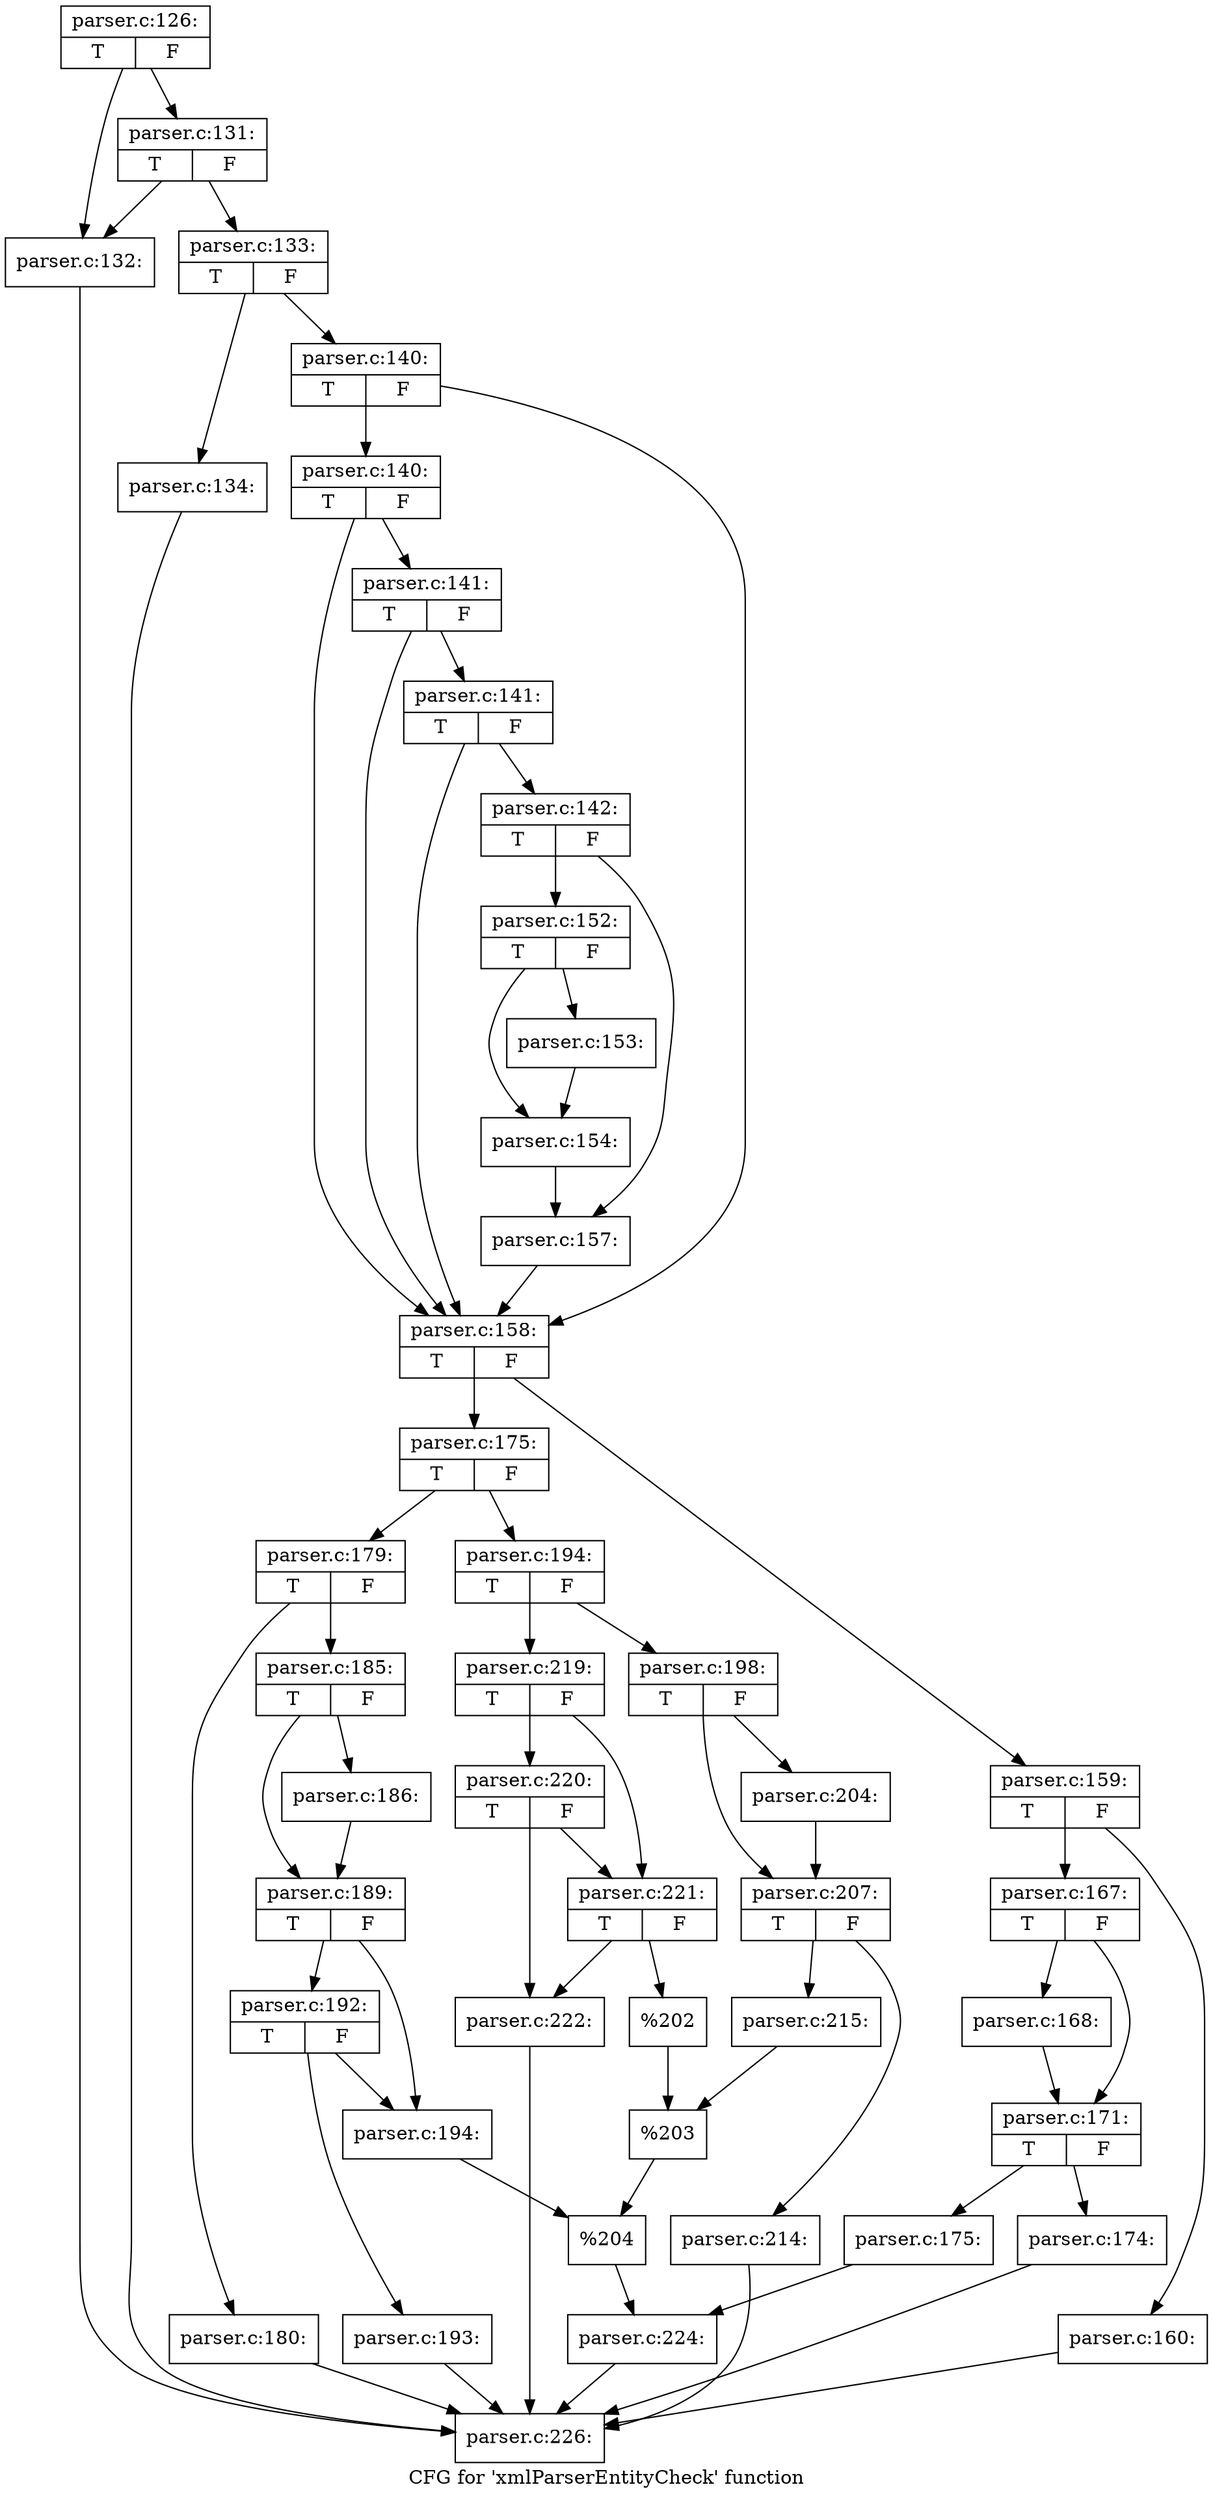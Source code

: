 digraph "CFG for 'xmlParserEntityCheck' function" {
	label="CFG for 'xmlParserEntityCheck' function";

	Node0x602f720 [shape=record,label="{parser.c:126:|{<s0>T|<s1>F}}"];
	Node0x602f720 -> Node0x6031990;
	Node0x602f720 -> Node0x6031a30;
	Node0x6031a30 [shape=record,label="{parser.c:131:|{<s0>T|<s1>F}}"];
	Node0x6031a30 -> Node0x6031990;
	Node0x6031a30 -> Node0x60319e0;
	Node0x6031990 [shape=record,label="{parser.c:132:}"];
	Node0x6031990 -> Node0x602b960;
	Node0x60319e0 [shape=record,label="{parser.c:133:|{<s0>T|<s1>F}}"];
	Node0x60319e0 -> Node0x60322d0;
	Node0x60319e0 -> Node0x6032320;
	Node0x60322d0 [shape=record,label="{parser.c:134:}"];
	Node0x60322d0 -> Node0x602b960;
	Node0x6032320 [shape=record,label="{parser.c:140:|{<s0>T|<s1>F}}"];
	Node0x6032320 -> Node0x6032b50;
	Node0x6032320 -> Node0x6032a00;
	Node0x6032b50 [shape=record,label="{parser.c:140:|{<s0>T|<s1>F}}"];
	Node0x6032b50 -> Node0x6032ad0;
	Node0x6032b50 -> Node0x6032a00;
	Node0x6032ad0 [shape=record,label="{parser.c:141:|{<s0>T|<s1>F}}"];
	Node0x6032ad0 -> Node0x6032a50;
	Node0x6032ad0 -> Node0x6032a00;
	Node0x6032a50 [shape=record,label="{parser.c:141:|{<s0>T|<s1>F}}"];
	Node0x6032a50 -> Node0x60329b0;
	Node0x6032a50 -> Node0x6032a00;
	Node0x60329b0 [shape=record,label="{parser.c:142:|{<s0>T|<s1>F}}"];
	Node0x60329b0 -> Node0x6034f10;
	Node0x60329b0 -> Node0x6034f60;
	Node0x6034f10 [shape=record,label="{parser.c:152:|{<s0>T|<s1>F}}"];
	Node0x6034f10 -> Node0x6035320;
	Node0x6034f10 -> Node0x6035370;
	Node0x6035320 [shape=record,label="{parser.c:153:}"];
	Node0x6035320 -> Node0x6035370;
	Node0x6035370 [shape=record,label="{parser.c:154:}"];
	Node0x6035370 -> Node0x6034f60;
	Node0x6034f60 [shape=record,label="{parser.c:157:}"];
	Node0x6034f60 -> Node0x6032a00;
	Node0x6032a00 [shape=record,label="{parser.c:158:|{<s0>T|<s1>F}}"];
	Node0x6032a00 -> Node0x6035f50;
	Node0x6032a00 -> Node0x6035ff0;
	Node0x6035f50 [shape=record,label="{parser.c:159:|{<s0>T|<s1>F}}"];
	Node0x6035f50 -> Node0x60363b0;
	Node0x6035f50 -> Node0x6036400;
	Node0x60363b0 [shape=record,label="{parser.c:160:}"];
	Node0x60363b0 -> Node0x602b960;
	Node0x6036400 [shape=record,label="{parser.c:167:|{<s0>T|<s1>F}}"];
	Node0x6036400 -> Node0x6036830;
	Node0x6036400 -> Node0x6036880;
	Node0x6036830 [shape=record,label="{parser.c:168:}"];
	Node0x6036830 -> Node0x6036880;
	Node0x6036880 [shape=record,label="{parser.c:171:|{<s0>T|<s1>F}}"];
	Node0x6036880 -> Node0x6037d80;
	Node0x6036880 -> Node0x6037dd0;
	Node0x6037d80 [shape=record,label="{parser.c:174:}"];
	Node0x6037d80 -> Node0x602b960;
	Node0x6037dd0 [shape=record,label="{parser.c:175:}"];
	Node0x6037dd0 -> Node0x6035fa0;
	Node0x6035ff0 [shape=record,label="{parser.c:175:|{<s0>T|<s1>F}}"];
	Node0x6035ff0 -> Node0x6038460;
	Node0x6035ff0 -> Node0x6038500;
	Node0x6038460 [shape=record,label="{parser.c:179:|{<s0>T|<s1>F}}"];
	Node0x6038460 -> Node0x60388c0;
	Node0x6038460 -> Node0x6038910;
	Node0x60388c0 [shape=record,label="{parser.c:180:}"];
	Node0x60388c0 -> Node0x602b960;
	Node0x6038910 [shape=record,label="{parser.c:185:|{<s0>T|<s1>F}}"];
	Node0x6038910 -> Node0x6038dc0;
	Node0x6038910 -> Node0x6038e10;
	Node0x6038dc0 [shape=record,label="{parser.c:186:}"];
	Node0x6038dc0 -> Node0x6038e10;
	Node0x6038e10 [shape=record,label="{parser.c:189:|{<s0>T|<s1>F}}"];
	Node0x6038e10 -> Node0x603a3b0;
	Node0x6038e10 -> Node0x603a360;
	Node0x603a3b0 [shape=record,label="{parser.c:192:|{<s0>T|<s1>F}}"];
	Node0x603a3b0 -> Node0x603a310;
	Node0x603a3b0 -> Node0x603a360;
	Node0x603a310 [shape=record,label="{parser.c:193:}"];
	Node0x603a310 -> Node0x602b960;
	Node0x603a360 [shape=record,label="{parser.c:194:}"];
	Node0x603a360 -> Node0x60384b0;
	Node0x6038500 [shape=record,label="{parser.c:194:|{<s0>T|<s1>F}}"];
	Node0x6038500 -> Node0x603aff0;
	Node0x6038500 -> Node0x603b090;
	Node0x603aff0 [shape=record,label="{parser.c:198:|{<s0>T|<s1>F}}"];
	Node0x603aff0 -> Node0x603b7d0;
	Node0x603aff0 -> Node0x603b820;
	Node0x603b7d0 [shape=record,label="{parser.c:204:}"];
	Node0x603b7d0 -> Node0x603b820;
	Node0x603b820 [shape=record,label="{parser.c:207:|{<s0>T|<s1>F}}"];
	Node0x603b820 -> Node0x603cd20;
	Node0x603b820 -> Node0x603cd70;
	Node0x603cd20 [shape=record,label="{parser.c:214:}"];
	Node0x603cd20 -> Node0x602b960;
	Node0x603cd70 [shape=record,label="{parser.c:215:}"];
	Node0x603cd70 -> Node0x603b040;
	Node0x603b090 [shape=record,label="{parser.c:219:|{<s0>T|<s1>F}}"];
	Node0x603b090 -> Node0x603d670;
	Node0x603b090 -> Node0x603d5f0;
	Node0x603d670 [shape=record,label="{parser.c:220:|{<s0>T|<s1>F}}"];
	Node0x603d670 -> Node0x603d550;
	Node0x603d670 -> Node0x603d5f0;
	Node0x603d5f0 [shape=record,label="{parser.c:221:|{<s0>T|<s1>F}}"];
	Node0x603d5f0 -> Node0x603d550;
	Node0x603d5f0 -> Node0x603d5a0;
	Node0x603d550 [shape=record,label="{parser.c:222:}"];
	Node0x603d550 -> Node0x602b960;
	Node0x603d5a0 [shape=record,label="{%202}"];
	Node0x603d5a0 -> Node0x603b040;
	Node0x603b040 [shape=record,label="{%203}"];
	Node0x603b040 -> Node0x60384b0;
	Node0x60384b0 [shape=record,label="{%204}"];
	Node0x60384b0 -> Node0x6035fa0;
	Node0x6035fa0 [shape=record,label="{parser.c:224:}"];
	Node0x6035fa0 -> Node0x602b960;
	Node0x602b960 [shape=record,label="{parser.c:226:}"];
}
